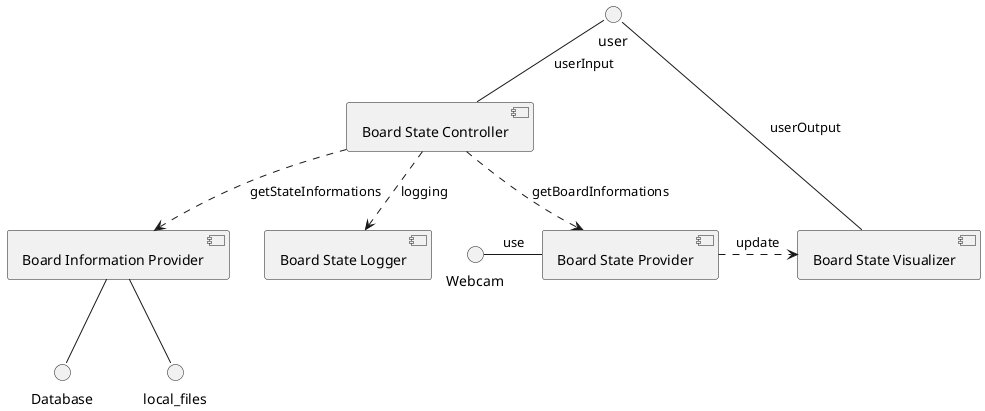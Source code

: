 @startuml
[Board Information Provider] as BIP
[Board State Provider] as BSP
[Board State Visualizer] as BSV
[Board State Logger] as BSL
[Board State Controller] as BSC


BSC ..> BSP : getBoardInformations
BSC ..> BIP : getStateInformations
user -- BSC : userInput
user - BSV : userOutput



Webcam - BSP: use
BSP .> BSV: update
BSC ..> BSL: logging
BIP -- Database
BIP -- local_files




@enduml